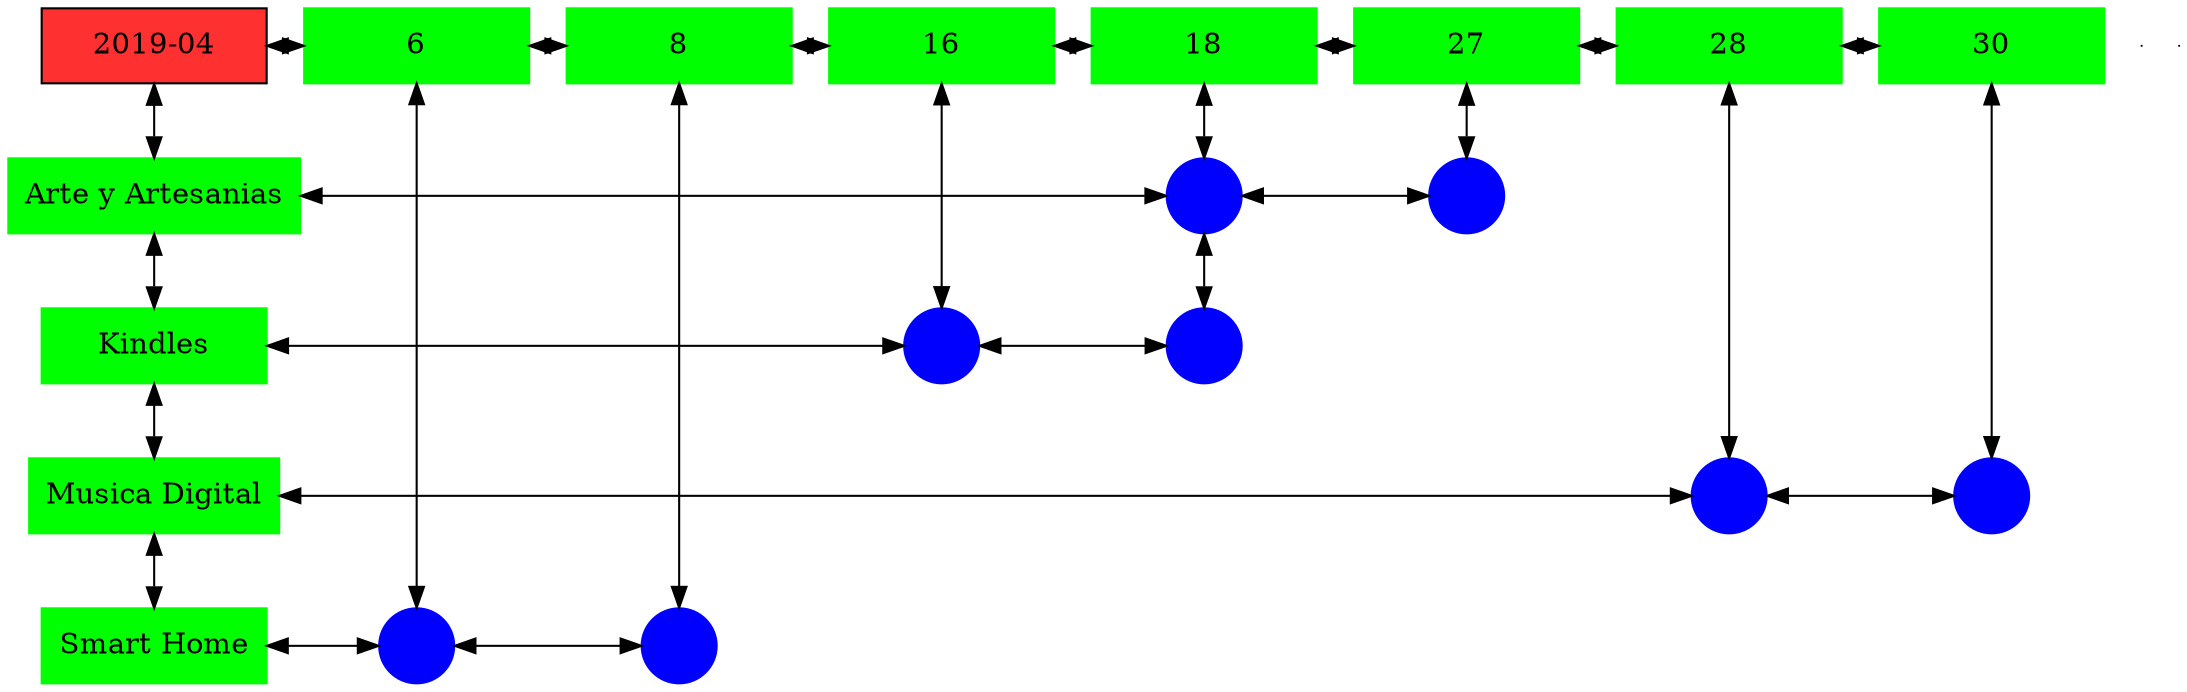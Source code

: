 digraph G{
node[shape="box"];
nodeMt[ label = "2019-04", width = 1.5, style = filled, fillcolor = firebrick1, group = 1 ];
e0[ shape = point, width = 0 ];
e1[ shape = point, width = 0 ];
node0xc002051310[label="6",color=green,style =filled,width = 1.5 group=6];
nodeMt->node0xc002051310[dir="both"];
{rank=same;nodeMt;node0xc002051310;}
node0xc00224c6e0[label="8",color=green,style =filled,width = 1.5 group=8];
node0xc002051310->node0xc00224c6e0[dir="both"];
{rank=same;node0xc002051310;node0xc00224c6e0;}
node0xc001e80f00[label="16",color=green,style =filled,width = 1.5 group=16];
node0xc00224c6e0->node0xc001e80f00[dir="both"];
{rank=same;node0xc00224c6e0;node0xc001e80f00;}
node0xc001f10cd0[label="18",color=green,style =filled,width = 1.5 group=18];
node0xc001e80f00->node0xc001f10cd0[dir="both"];
{rank=same;node0xc001e80f00;node0xc001f10cd0;}
node0xc001ecb9f0[label="27",color=green,style =filled,width = 1.5 group=27];
node0xc001f10cd0->node0xc001ecb9f0[dir="both"];
{rank=same;node0xc001f10cd0;node0xc001ecb9f0;}
node0xc0020501e0[label="28",color=green,style =filled,width = 1.5 group=28];
node0xc001ecb9f0->node0xc0020501e0[dir="both"];
{rank=same;node0xc001ecb9f0;node0xc0020501e0;}
node0xc0021fc960[label="30",color=green,style =filled,width = 1.5 group=30];
node0xc0020501e0->node0xc0021fc960[dir="both"];
{rank=same;node0xc0020501e0;node0xc0021fc960;}
node0xc001ecb9a0[label="Arte y Artesanias",color=green,style =filled width = 1.5 group=1];
node0xc001f28580[label="",color=blue,style =filled, width = 0.5 group=18 shape=circle];
node0xc001ecb9a0->node0xc001f28580[dir="both"];
{rank=same;node0xc001ecb9a0;node0xc001f28580;}
node0xc001ed2a00[label="",color=blue,style =filled, width = 0.5 group=27 shape=circle];
node0xc001f28580->node0xc001ed2a00[dir="both"];
{rank=same;node0xc001ed2a00;node0xc001f28580;}
node0xc001e80eb0[label="Kindles",color=green,style =filled width = 1.5 group=1];
node0xc001e75280[label="",color=blue,style =filled, width = 0.5 group=16 shape=circle];
node0xc001e80eb0->node0xc001e75280[dir="both"];
{rank=same;node0xc001e80eb0;node0xc001e75280;}
node0xc001f12400[label="",color=blue,style =filled, width = 0.5 group=18 shape=circle];
node0xc001e75280->node0xc001f12400[dir="both"];
{rank=same;node0xc001f12400;node0xc001e75280;}
node0xc002050190[label="Musica Digital",color=green,style =filled width = 1.5 group=1];
node0xc0020ff580[label="",color=blue,style =filled, width = 0.5 group=28 shape=circle];
node0xc002050190->node0xc0020ff580[dir="both"];
{rank=same;node0xc002050190;node0xc0020ff580;}
node0xc002202380[label="",color=blue,style =filled, width = 0.5 group=30 shape=circle];
node0xc0020ff580->node0xc002202380[dir="both"];
{rank=same;node0xc002202380;node0xc0020ff580;}
node0xc0020512c0[label="Smart Home",color=green,style =filled width = 1.5 group=1];
node0xc00204d100[label="",color=blue,style =filled, width = 0.5 group=6 shape=circle];
node0xc0020512c0->node0xc00204d100[dir="both"];
{rank=same;node0xc0020512c0;node0xc00204d100;}
node0xc002246f80[label="",color=blue,style =filled, width = 0.5 group=8 shape=circle];
node0xc00204d100->node0xc002246f80[dir="both"];
{rank=same;node0xc002246f80;node0xc00204d100;}
node0xc002051310->node0xc00204d100[dir="both"];
node0xc00224c6e0->node0xc002246f80[dir="both"];
node0xc001e80f00->node0xc001e75280[dir="both"];
node0xc001f10cd0->node0xc001f28580[dir="both"];
node0xc001f28580->node0xc001f12400[dir="both"];
node0xc001ecb9f0->node0xc001ed2a00[dir="both"];
node0xc0020501e0->node0xc0020ff580[dir="both"];
node0xc0021fc960->node0xc002202380[dir="both"];
nodeMt->node0xc001ecb9a0[dir="both"];
node0xc001ecb9a0->node0xc001e80eb0[dir="both"];
node0xc001e80eb0->node0xc002050190[dir="both"];
node0xc002050190->node0xc0020512c0[dir="both"];
}
